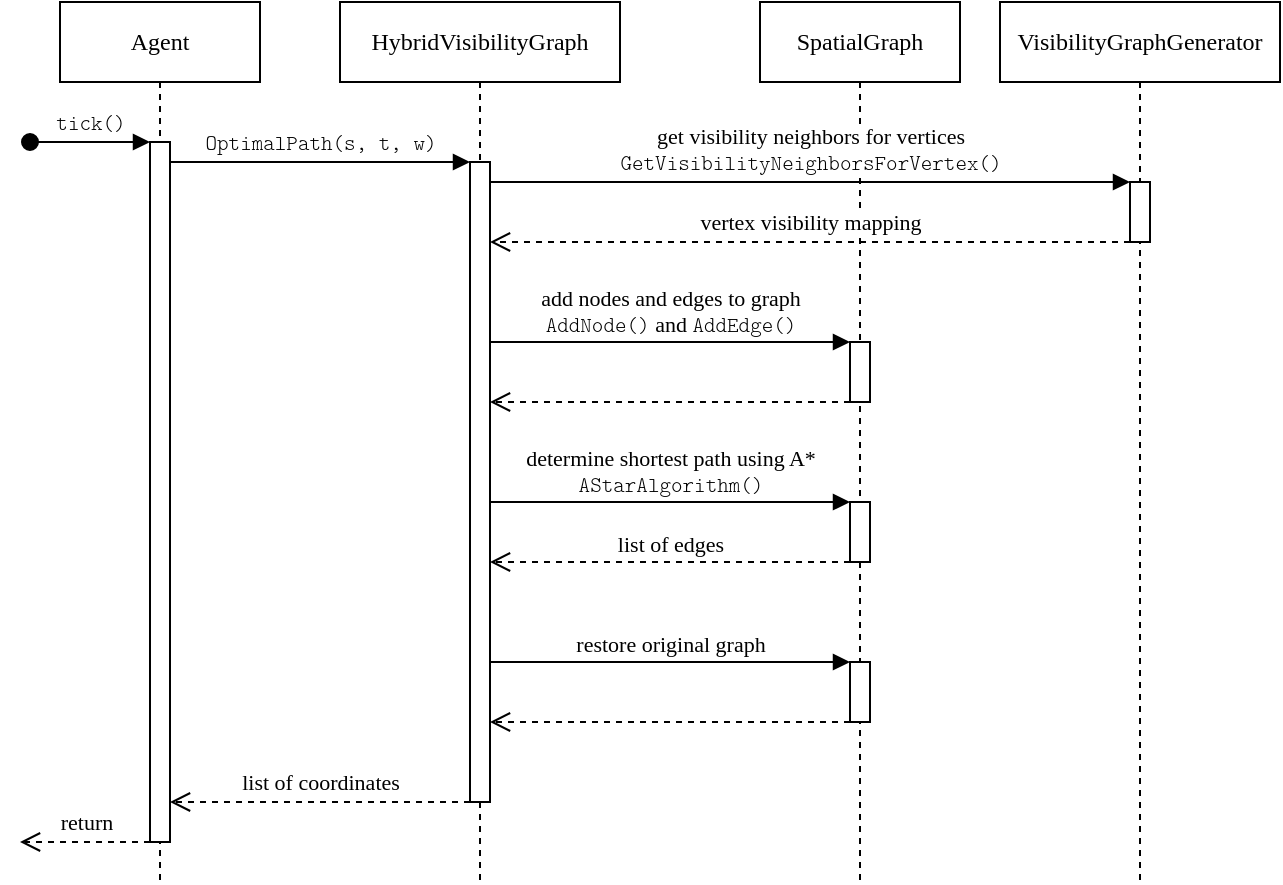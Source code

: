 <mxfile version="21.6.2" type="device">
  <diagram name="Page-1" id="2YBvvXClWsGukQMizWep">
    <mxGraphModel dx="978" dy="483" grid="1" gridSize="10" guides="1" tooltips="1" connect="1" arrows="1" fold="1" page="1" pageScale="1" pageWidth="850" pageHeight="1100" math="0" shadow="0">
      <root>
        <mxCell id="0" />
        <mxCell id="1" parent="0" />
        <mxCell id="KojrpJjP8F1jOrN7t3VQ-14" value="Agent" style="shape=umlLifeline;perimeter=lifelinePerimeter;whiteSpace=wrap;html=1;container=0;dropTarget=0;collapsible=0;recursiveResize=0;outlineConnect=0;portConstraint=eastwest;newEdgeStyle={&quot;edgeStyle&quot;:&quot;elbowEdgeStyle&quot;,&quot;elbow&quot;:&quot;vertical&quot;,&quot;curved&quot;:0,&quot;rounded&quot;:0};fontFamily=Linux Libertine;" parent="1" vertex="1">
          <mxGeometry x="50" y="50" width="100" height="440" as="geometry" />
        </mxCell>
        <mxCell id="KojrpJjP8F1jOrN7t3VQ-15" value="" style="html=1;points=[];perimeter=orthogonalPerimeter;outlineConnect=0;targetShapes=umlLifeline;portConstraint=eastwest;newEdgeStyle={&quot;edgeStyle&quot;:&quot;elbowEdgeStyle&quot;,&quot;elbow&quot;:&quot;vertical&quot;,&quot;curved&quot;:0,&quot;rounded&quot;:0};fontFamily=Linux Libertine;" parent="KojrpJjP8F1jOrN7t3VQ-14" vertex="1">
          <mxGeometry x="45" y="70" width="10" height="350" as="geometry" />
        </mxCell>
        <mxCell id="KojrpJjP8F1jOrN7t3VQ-16" value="tick()" style="html=1;verticalAlign=bottom;startArrow=oval;endArrow=block;startSize=8;edgeStyle=elbowEdgeStyle;elbow=vertical;curved=0;rounded=0;fontFamily=Latin Modern Mono Light;spacing=3;" parent="KojrpJjP8F1jOrN7t3VQ-14" target="KojrpJjP8F1jOrN7t3VQ-15" edge="1">
          <mxGeometry relative="1" as="geometry">
            <mxPoint x="-15" y="70" as="sourcePoint" />
          </mxGeometry>
        </mxCell>
        <mxCell id="KojrpJjP8F1jOrN7t3VQ-17" value="HybridVisibilityGraph" style="shape=umlLifeline;perimeter=lifelinePerimeter;whiteSpace=wrap;html=1;container=0;dropTarget=0;collapsible=0;recursiveResize=0;outlineConnect=0;portConstraint=eastwest;newEdgeStyle={&quot;edgeStyle&quot;:&quot;elbowEdgeStyle&quot;,&quot;elbow&quot;:&quot;vertical&quot;,&quot;curved&quot;:0,&quot;rounded&quot;:0};fontFamily=Linux Libertine;" parent="1" vertex="1">
          <mxGeometry x="190" y="50" width="140" height="440" as="geometry" />
        </mxCell>
        <mxCell id="KojrpJjP8F1jOrN7t3VQ-18" value="" style="html=1;points=[];perimeter=orthogonalPerimeter;outlineConnect=0;targetShapes=umlLifeline;portConstraint=eastwest;newEdgeStyle={&quot;edgeStyle&quot;:&quot;elbowEdgeStyle&quot;,&quot;elbow&quot;:&quot;vertical&quot;,&quot;curved&quot;:0,&quot;rounded&quot;:0};fontFamily=Linux Libertine;" parent="KojrpJjP8F1jOrN7t3VQ-17" vertex="1">
          <mxGeometry x="65" y="80" width="10" height="320" as="geometry" />
        </mxCell>
        <mxCell id="KojrpJjP8F1jOrN7t3VQ-19" value="&lt;div&gt;OptimalPath(s, t, w)&lt;/div&gt;" style="html=1;verticalAlign=bottom;endArrow=block;edgeStyle=elbowEdgeStyle;elbow=horizontal;curved=0;rounded=0;fontFamily=Latin Modern Mono Light;spacing=3;" parent="1" source="KojrpJjP8F1jOrN7t3VQ-15" target="KojrpJjP8F1jOrN7t3VQ-18" edge="1">
          <mxGeometry relative="1" as="geometry">
            <mxPoint x="205" y="140" as="sourcePoint" />
            <Array as="points">
              <mxPoint x="190" y="130" />
            </Array>
          </mxGeometry>
        </mxCell>
        <mxCell id="KojrpJjP8F1jOrN7t3VQ-20" value="list of coordinates" style="html=1;verticalAlign=bottom;endArrow=open;dashed=1;endSize=8;edgeStyle=elbowEdgeStyle;elbow=vertical;curved=0;rounded=0;fontFamily=Linux Libertine;spacing=3;" parent="1" source="KojrpJjP8F1jOrN7t3VQ-18" target="KojrpJjP8F1jOrN7t3VQ-15" edge="1">
          <mxGeometry relative="1" as="geometry">
            <mxPoint x="205" y="215" as="targetPoint" />
            <Array as="points">
              <mxPoint x="210" y="450" />
              <mxPoint x="230" y="340" />
              <mxPoint x="140" y="330" />
              <mxPoint x="180" y="310" />
              <mxPoint x="210" y="240" />
              <mxPoint x="130" y="280" />
              <mxPoint x="220" y="240" />
              <mxPoint x="250" y="250" />
              <mxPoint x="200" y="290" />
            </Array>
          </mxGeometry>
        </mxCell>
        <mxCell id="KojrpJjP8F1jOrN7t3VQ-21" value="&lt;div&gt;VisibilityGraphGenerator&lt;/div&gt;" style="shape=umlLifeline;perimeter=lifelinePerimeter;whiteSpace=wrap;html=1;container=1;dropTarget=0;collapsible=0;recursiveResize=0;outlineConnect=0;portConstraint=eastwest;newEdgeStyle={&quot;edgeStyle&quot;:&quot;elbowEdgeStyle&quot;,&quot;elbow&quot;:&quot;vertical&quot;,&quot;curved&quot;:0,&quot;rounded&quot;:0};fontFamily=Linux Libertine;" parent="1" vertex="1">
          <mxGeometry x="520" y="50" width="140" height="440" as="geometry" />
        </mxCell>
        <mxCell id="KojrpJjP8F1jOrN7t3VQ-22" value="" style="html=1;points=[];perimeter=orthogonalPerimeter;outlineConnect=0;targetShapes=umlLifeline;portConstraint=eastwest;newEdgeStyle={&quot;edgeStyle&quot;:&quot;elbowEdgeStyle&quot;,&quot;elbow&quot;:&quot;vertical&quot;,&quot;curved&quot;:0,&quot;rounded&quot;:0};fontFamily=Linux Libertine;" parent="KojrpJjP8F1jOrN7t3VQ-21" vertex="1">
          <mxGeometry x="65" y="90" width="10" height="30" as="geometry" />
        </mxCell>
        <mxCell id="KojrpJjP8F1jOrN7t3VQ-25" value="return" style="html=1;verticalAlign=bottom;endArrow=open;dashed=1;endSize=8;edgeStyle=elbowEdgeStyle;elbow=vertical;curved=0;rounded=0;fontFamily=Linux Libertine;spacing=3;" parent="1" edge="1">
          <mxGeometry relative="1" as="geometry">
            <mxPoint x="30" y="470" as="targetPoint" />
            <Array as="points">
              <mxPoint x="80" y="470" />
              <mxPoint x="70" y="440" />
              <mxPoint x="90" y="380" />
              <mxPoint x="80" y="400" />
              <mxPoint x="60" y="380" />
              <mxPoint x="135" y="440" />
              <mxPoint x="165" y="450" />
              <mxPoint x="115" y="490" />
            </Array>
            <mxPoint x="95" y="470" as="sourcePoint" />
          </mxGeometry>
        </mxCell>
        <mxCell id="KojrpJjP8F1jOrN7t3VQ-31" value="SpatialGraph" style="shape=umlLifeline;perimeter=lifelinePerimeter;whiteSpace=wrap;html=1;container=1;dropTarget=0;collapsible=0;recursiveResize=0;outlineConnect=0;portConstraint=eastwest;newEdgeStyle={&quot;edgeStyle&quot;:&quot;elbowEdgeStyle&quot;,&quot;elbow&quot;:&quot;vertical&quot;,&quot;curved&quot;:0,&quot;rounded&quot;:0};fontFamily=Linux Libertine;" parent="1" vertex="1">
          <mxGeometry x="400" y="50" width="100" height="440" as="geometry" />
        </mxCell>
        <mxCell id="KojrpJjP8F1jOrN7t3VQ-32" value="" style="html=1;points=[];perimeter=orthogonalPerimeter;outlineConnect=0;targetShapes=umlLifeline;portConstraint=eastwest;newEdgeStyle={&quot;edgeStyle&quot;:&quot;elbowEdgeStyle&quot;,&quot;elbow&quot;:&quot;vertical&quot;,&quot;curved&quot;:0,&quot;rounded&quot;:0};" parent="KojrpJjP8F1jOrN7t3VQ-31" vertex="1">
          <mxGeometry x="45" y="250" width="10" height="30" as="geometry" />
        </mxCell>
        <mxCell id="KojrpJjP8F1jOrN7t3VQ-38" value="" style="html=1;points=[];perimeter=orthogonalPerimeter;outlineConnect=0;targetShapes=umlLifeline;portConstraint=eastwest;newEdgeStyle={&quot;edgeStyle&quot;:&quot;elbowEdgeStyle&quot;,&quot;elbow&quot;:&quot;vertical&quot;,&quot;curved&quot;:0,&quot;rounded&quot;:0};" parent="KojrpJjP8F1jOrN7t3VQ-31" vertex="1">
          <mxGeometry x="45" y="170" width="10" height="30" as="geometry" />
        </mxCell>
        <mxCell id="CURNNvBHeYC3kacrVr3i-1" value="" style="html=1;points=[];perimeter=orthogonalPerimeter;outlineConnect=0;targetShapes=umlLifeline;portConstraint=eastwest;newEdgeStyle={&quot;edgeStyle&quot;:&quot;elbowEdgeStyle&quot;,&quot;elbow&quot;:&quot;vertical&quot;,&quot;curved&quot;:0,&quot;rounded&quot;:0};" vertex="1" parent="KojrpJjP8F1jOrN7t3VQ-31">
          <mxGeometry x="45" y="330" width="10" height="30" as="geometry" />
        </mxCell>
        <mxCell id="KojrpJjP8F1jOrN7t3VQ-36" value="list of edges" style="html=1;verticalAlign=bottom;endArrow=open;dashed=1;endSize=8;edgeStyle=elbowEdgeStyle;elbow=vertical;curved=0;rounded=0;fontFamily=Linux Libertine;" parent="1" source="KojrpJjP8F1jOrN7t3VQ-32" target="KojrpJjP8F1jOrN7t3VQ-18" edge="1">
          <mxGeometry relative="1" as="geometry">
            <mxPoint x="470" y="240" as="sourcePoint" />
            <mxPoint x="390" y="240" as="targetPoint" />
            <Array as="points">
              <mxPoint x="400" y="330" />
              <mxPoint x="370" y="320" />
              <mxPoint x="580" y="320" />
              <mxPoint x="530" y="290" />
              <mxPoint x="580" y="270" />
              <mxPoint x="390" y="240" />
            </Array>
            <mxPoint as="offset" />
          </mxGeometry>
        </mxCell>
        <mxCell id="KojrpJjP8F1jOrN7t3VQ-37" value="&lt;div&gt;determine shortest path using A*&lt;/div&gt;&lt;div&gt;&lt;font face=&quot;Latin Modern Mono Light&quot;&gt;AStarAlgorithm()&lt;/font&gt;&lt;br&gt;&lt;/div&gt;" style="html=1;verticalAlign=bottom;endArrow=block;edgeStyle=elbowEdgeStyle;elbow=vertical;curved=0;rounded=0;fontFamily=Linux Libertine;" parent="1" source="KojrpJjP8F1jOrN7t3VQ-18" target="KojrpJjP8F1jOrN7t3VQ-32" edge="1">
          <mxGeometry width="80" relative="1" as="geometry">
            <mxPoint x="390" y="240" as="sourcePoint" />
            <mxPoint x="470" y="240" as="targetPoint" />
            <Array as="points">
              <mxPoint x="410" y="300" />
              <mxPoint x="380" y="290" />
              <mxPoint x="570" y="290" />
              <mxPoint x="600" y="270" />
              <mxPoint x="550" y="260" />
              <mxPoint x="550" y="250" />
              <mxPoint x="540" y="230" />
              <mxPoint x="470" y="240" />
            </Array>
          </mxGeometry>
        </mxCell>
        <mxCell id="KojrpJjP8F1jOrN7t3VQ-39" value="&lt;div&gt;add nodes and edges to graph&lt;/div&gt;&lt;div&gt;&lt;font face=&quot;Latin Modern Mono Light&quot;&gt;AddNode()&lt;/font&gt; and &lt;font face=&quot;Latin Modern Mono Light&quot;&gt;AddEdge()&lt;/font&gt;&lt;br&gt;&lt;/div&gt;" style="html=1;verticalAlign=bottom;endArrow=block;edgeStyle=elbowEdgeStyle;elbow=vertical;curved=0;rounded=0;fontFamily=Linux Libertine;" parent="1" source="KojrpJjP8F1jOrN7t3VQ-18" target="KojrpJjP8F1jOrN7t3VQ-38" edge="1">
          <mxGeometry width="80" relative="1" as="geometry">
            <mxPoint x="360" y="210" as="sourcePoint" />
            <mxPoint x="505" y="200" as="targetPoint" />
            <Array as="points">
              <mxPoint x="420" y="220" />
              <mxPoint x="550" y="210" />
            </Array>
          </mxGeometry>
        </mxCell>
        <mxCell id="KojrpJjP8F1jOrN7t3VQ-40" value="" style="html=1;verticalAlign=bottom;endArrow=open;dashed=1;endSize=8;edgeStyle=elbowEdgeStyle;elbow=vertical;curved=0;rounded=0;fontFamily=Linux Libertine;" parent="1" source="KojrpJjP8F1jOrN7t3VQ-38" target="KojrpJjP8F1jOrN7t3VQ-18" edge="1">
          <mxGeometry relative="1" as="geometry">
            <mxPoint x="470" y="240" as="sourcePoint" />
            <mxPoint x="390" y="240" as="targetPoint" />
            <Array as="points">
              <mxPoint x="410" y="250" />
              <mxPoint x="600" y="250" />
              <mxPoint x="540" y="240" />
              <mxPoint x="510" y="230" />
              <mxPoint x="480" y="240" />
            </Array>
          </mxGeometry>
        </mxCell>
        <mxCell id="CURNNvBHeYC3kacrVr3i-2" value="restore original graph" style="html=1;verticalAlign=bottom;endArrow=block;edgeStyle=elbowEdgeStyle;elbow=vertical;curved=0;rounded=0;fontFamily=Linux Libertine;" edge="1" target="CURNNvBHeYC3kacrVr3i-1" parent="1" source="KojrpJjP8F1jOrN7t3VQ-18">
          <mxGeometry relative="1" as="geometry">
            <mxPoint x="320" y="380" as="sourcePoint" />
            <Array as="points">
              <mxPoint x="420" y="380" />
              <mxPoint x="410" y="370" />
            </Array>
          </mxGeometry>
        </mxCell>
        <mxCell id="CURNNvBHeYC3kacrVr3i-3" value="" style="html=1;verticalAlign=bottom;endArrow=open;dashed=1;endSize=8;edgeStyle=elbowEdgeStyle;elbow=vertical;curved=0;rounded=0;" edge="1" source="CURNNvBHeYC3kacrVr3i-1" parent="1" target="KojrpJjP8F1jOrN7t3VQ-18">
          <mxGeometry relative="1" as="geometry">
            <mxPoint x="375" y="435" as="targetPoint" />
            <Array as="points">
              <mxPoint x="400" y="410" />
            </Array>
          </mxGeometry>
        </mxCell>
        <mxCell id="KojrpJjP8F1jOrN7t3VQ-24" value="vertex visibility mapping" style="html=1;verticalAlign=bottom;endArrow=open;dashed=1;endSize=8;edgeStyle=elbowEdgeStyle;elbow=vertical;curved=0;rounded=0;fontFamily=Linux Libertine;spacing=3;" parent="1" source="KojrpJjP8F1jOrN7t3VQ-22" target="KojrpJjP8F1jOrN7t3VQ-18" edge="1">
          <mxGeometry relative="1" as="geometry">
            <mxPoint x="300" y="230" as="targetPoint" />
            <Array as="points">
              <mxPoint x="550" y="170" />
              <mxPoint x="450" y="180" />
              <mxPoint x="440" y="220" />
              <mxPoint x="430" y="190" />
              <mxPoint x="430" y="210" />
              <mxPoint x="430" y="230" />
              <mxPoint x="440" y="270" />
              <mxPoint x="450" y="230" />
            </Array>
            <mxPoint x="480" y="230" as="sourcePoint" />
          </mxGeometry>
        </mxCell>
        <mxCell id="KojrpJjP8F1jOrN7t3VQ-23" value="&lt;div&gt;get visibility neighbors for vertices&lt;/div&gt;&lt;div&gt;&lt;font face=&quot;Latin Modern Mono Light&quot;&gt;GetVisibilityNeighborsForVertex()&lt;/font&gt;&lt;br&gt;&lt;/div&gt;" style="html=1;verticalAlign=bottom;endArrow=block;edgeStyle=elbowEdgeStyle;elbow=vertical;curved=0;rounded=0;fontFamily=Linux Libertine;spacing=3;labelBorderColor=none;labelBackgroundColor=#FFFFFF;" parent="1" source="KojrpJjP8F1jOrN7t3VQ-18" target="KojrpJjP8F1jOrN7t3VQ-22" edge="1">
          <mxGeometry width="80" relative="1" as="geometry">
            <mxPoint x="340" y="230" as="sourcePoint" />
            <mxPoint x="420" y="230" as="targetPoint" />
            <Array as="points">
              <mxPoint x="450" y="140" />
              <mxPoint x="440" y="150" />
              <mxPoint x="310" y="150" />
              <mxPoint x="380" y="160" />
              <mxPoint x="460" y="140" />
              <mxPoint x="430" y="170" />
              <mxPoint x="340" y="260" />
            </Array>
          </mxGeometry>
        </mxCell>
      </root>
    </mxGraphModel>
  </diagram>
</mxfile>
